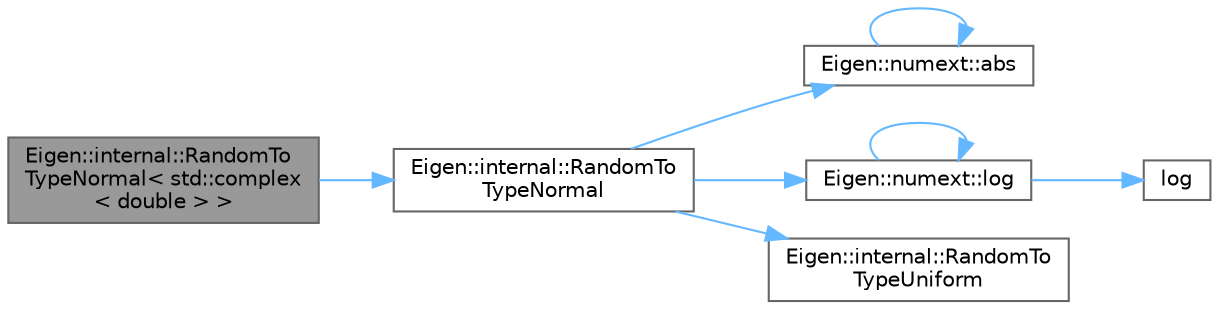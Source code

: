 digraph "Eigen::internal::RandomToTypeNormal&lt; std::complex&lt; double &gt; &gt;"
{
 // LATEX_PDF_SIZE
  bgcolor="transparent";
  edge [fontname=Helvetica,fontsize=10,labelfontname=Helvetica,labelfontsize=10];
  node [fontname=Helvetica,fontsize=10,shape=box,height=0.2,width=0.4];
  rankdir="LR";
  Node1 [id="Node000001",label="Eigen::internal::RandomTo\lTypeNormal\< std::complex\l\< double \> \>",height=0.2,width=0.4,color="gray40", fillcolor="grey60", style="filled", fontcolor="black",tooltip=" "];
  Node1 -> Node2 [id="edge8_Node000001_Node000002",color="steelblue1",style="solid",tooltip=" "];
  Node2 [id="Node000002",label="Eigen::internal::RandomTo\lTypeNormal",height=0.2,width=0.4,color="grey40", fillcolor="white", style="filled",URL="$namespace_eigen_1_1internal.html#ac1914699ceb08035d3fd618e5a9d8f42",tooltip=" "];
  Node2 -> Node3 [id="edge9_Node000002_Node000003",color="steelblue1",style="solid",tooltip=" "];
  Node3 [id="Node000003",label="Eigen::numext::abs",height=0.2,width=0.4,color="grey40", fillcolor="white", style="filled",URL="$namespace_eigen_1_1numext.html#ac09cd9261a50a46dd4937868020c7c45",tooltip=" "];
  Node3 -> Node3 [id="edge10_Node000003_Node000003",color="steelblue1",style="solid",tooltip=" "];
  Node2 -> Node4 [id="edge11_Node000002_Node000004",color="steelblue1",style="solid",tooltip=" "];
  Node4 [id="Node000004",label="Eigen::numext::log",height=0.2,width=0.4,color="grey40", fillcolor="white", style="filled",URL="$namespace_eigen_1_1numext.html#a156fa9c73b414b6996bfcddf3fed4c77",tooltip=" "];
  Node4 -> Node4 [id="edge12_Node000004_Node000004",color="steelblue1",style="solid",tooltip=" "];
  Node4 -> Node5 [id="edge13_Node000004_Node000005",color="steelblue1",style="solid",tooltip=" "];
  Node5 [id="Node000005",label="log",height=0.2,width=0.4,color="grey40", fillcolor="white", style="filled",URL="$_array_cwise_unary_ops_8h.html#a48e72df6412ca98881afcd657352a1d5",tooltip=" "];
  Node2 -> Node6 [id="edge14_Node000002_Node000006",color="steelblue1",style="solid",tooltip=" "];
  Node6 [id="Node000006",label="Eigen::internal::RandomTo\lTypeUniform",height=0.2,width=0.4,color="grey40", fillcolor="white", style="filled",URL="$namespace_eigen_1_1internal.html#a4971458bc01258297b11bdc59bea0576",tooltip=" "];
}
